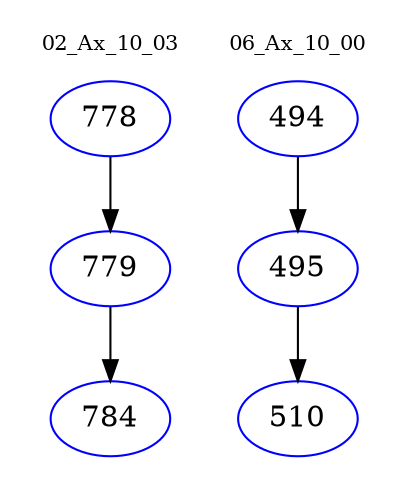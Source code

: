 digraph{
subgraph cluster_0 {
color = white
label = "02_Ax_10_03";
fontsize=10;
T0_778 [label="778", color="blue"]
T0_778 -> T0_779 [color="black"]
T0_779 [label="779", color="blue"]
T0_779 -> T0_784 [color="black"]
T0_784 [label="784", color="blue"]
}
subgraph cluster_1 {
color = white
label = "06_Ax_10_00";
fontsize=10;
T1_494 [label="494", color="blue"]
T1_494 -> T1_495 [color="black"]
T1_495 [label="495", color="blue"]
T1_495 -> T1_510 [color="black"]
T1_510 [label="510", color="blue"]
}
}
